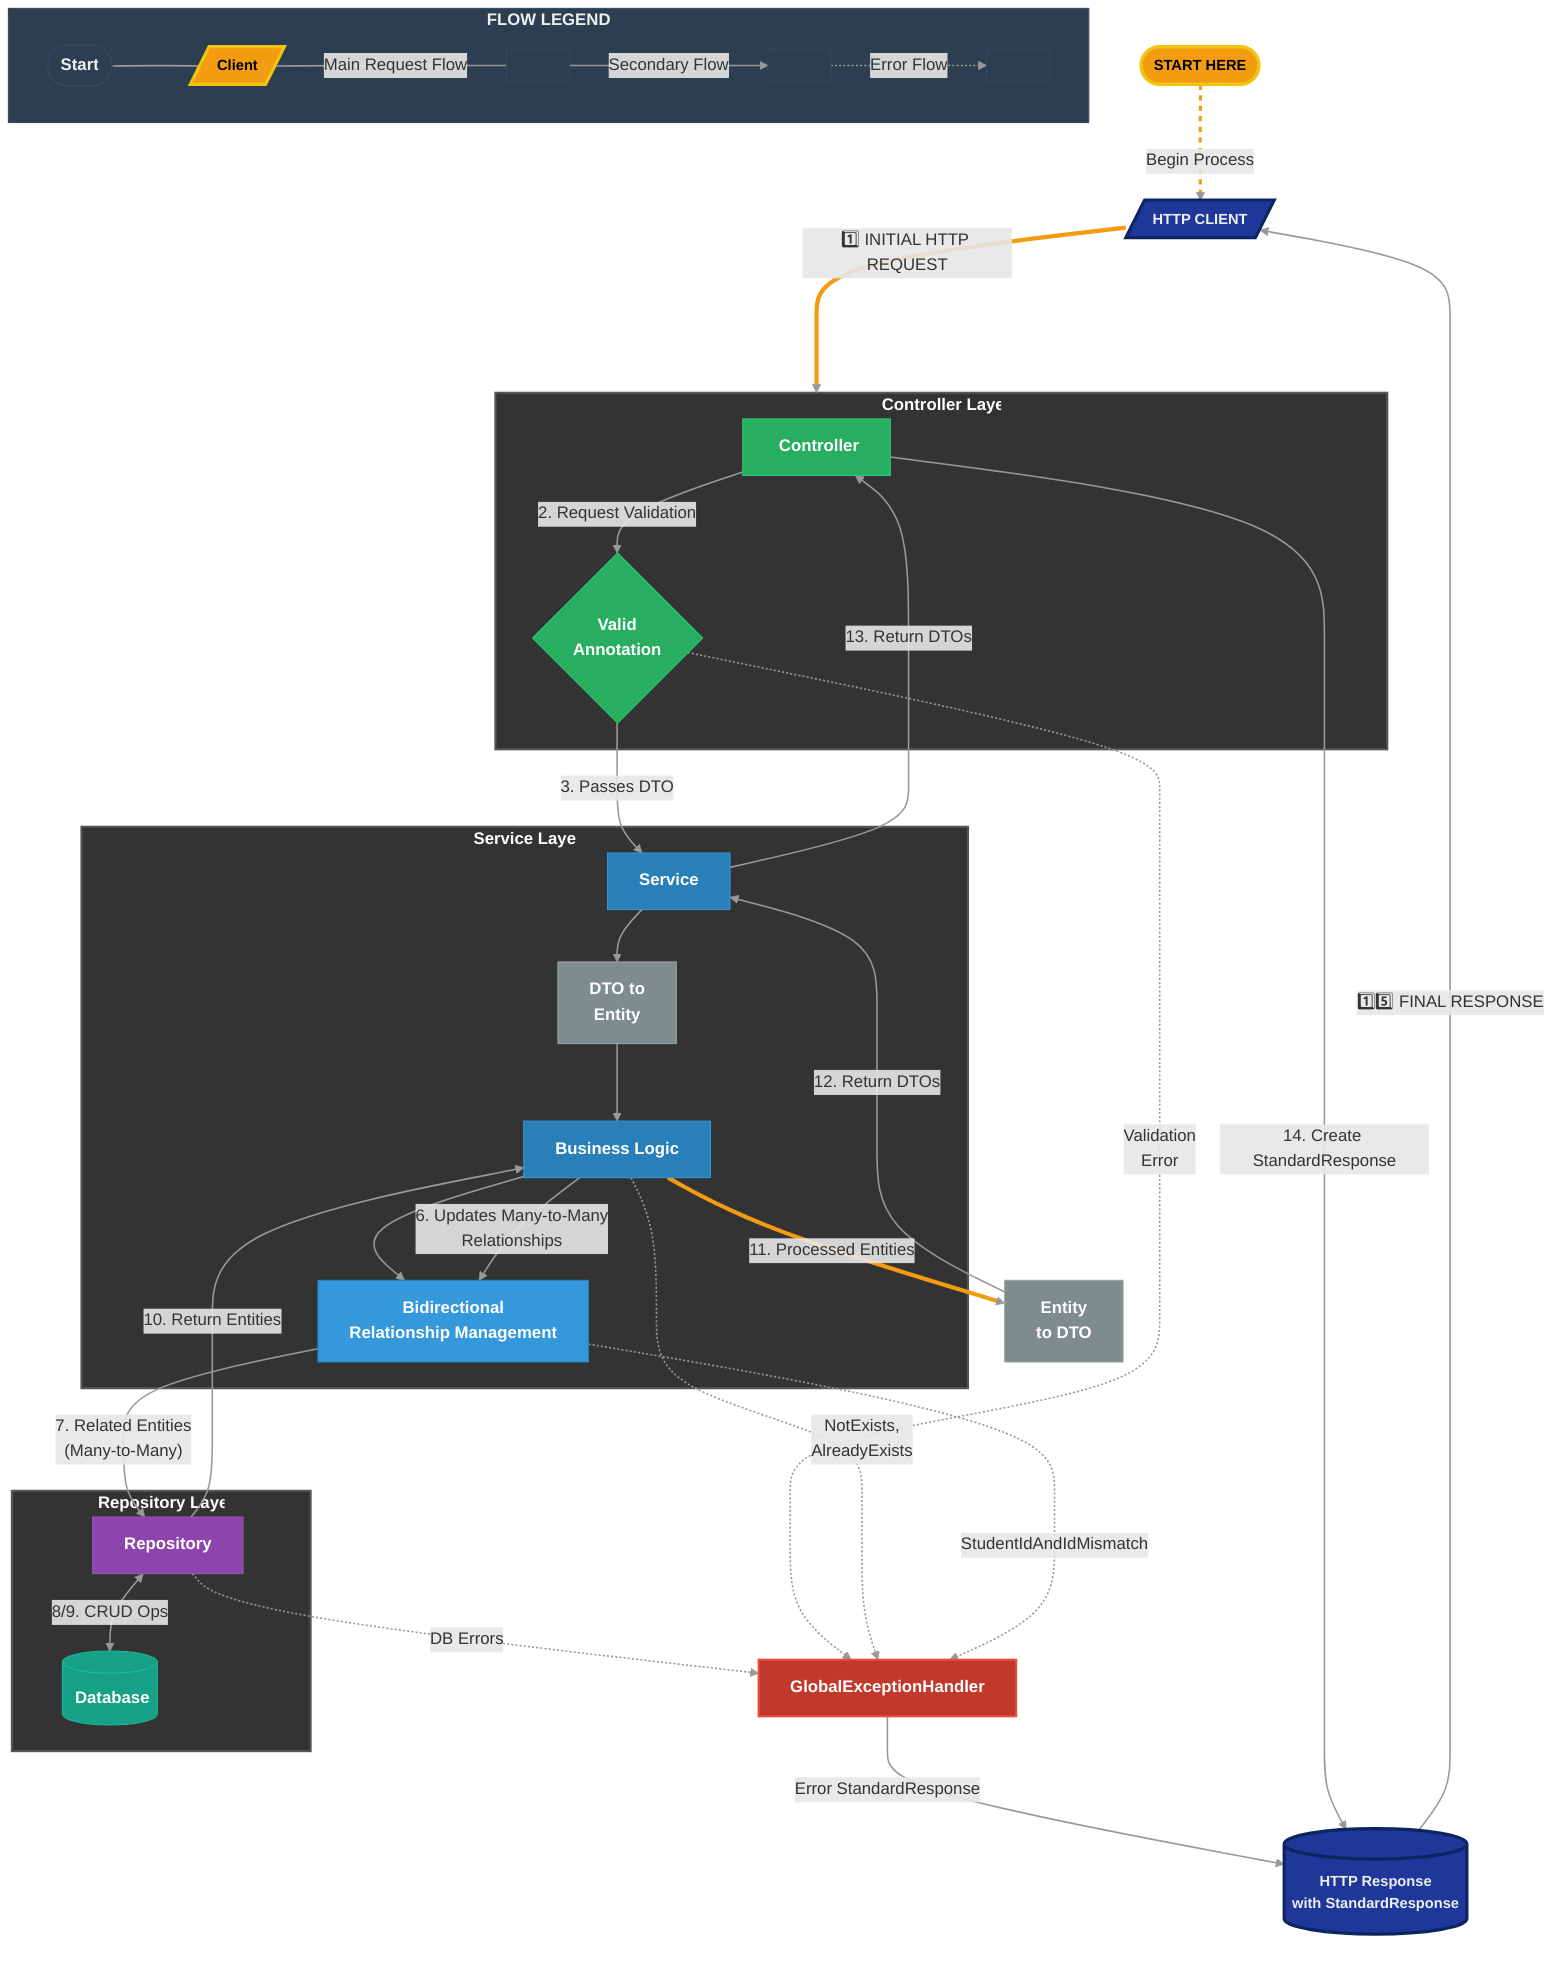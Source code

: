 flowchart TB
%% Enhanced with clear starting point and bidirectional relationship handling

%% START MARK and CLIENT with distinctive styling
    Start([" START HERE"]) -.->|Begin Process| Client
    Client[/" HTTP CLIENT"/]

%% Bold, thick arrow from client to controller to emphasize the starting flow
    Client ===>|"1️⃣ INITIAL HTTP REQUEST"| ControllerLayer

%% Layer definitions with better spacing and organization
    subgraph ControllerLayer[" Controller Layer"]
        direction LR
        Controller["️ Controller"] -->|2. Request Validation| RequestValidation{" Valid\nAnnotation"}
    end

    subgraph ServiceLayer[" Service Layer"]
        direction LR
        Service[" Service"] --> Mapper1[" DTO to\nEntity"]
        Mapper1 --> ServiceLogic[" Business Logic"]
        ServiceLogic --> RelationshipManager[" Bidirectional\nRelationship Management"]
    end

    subgraph RepositoryLayer[" Repository Layer"]
        direction LR
        Repository[" Repository"] <--> |8/9. CRUD Ops| Database[("️ Database")]
    end

%% Central exception handler with prominent styling
    ExceptionHandler[" GlobalExceptionHandler"] -->|Error StandardResponse| Response

%% Main flow connections between layers with thicker lines
    RequestValidation ==>|3. Passes DTO| Service
    RequestValidation -.->|" Validation\nError"| ExceptionHandler
    RelationshipManager ==>|"7. Related Entities\n(Many-to-Many)"| Repository
    ServiceLogic -.->|" NotExists,\nAlreadyExists"| ExceptionHandler
    RelationshipManager -.->|" StudentIdAndIdMismatch"| ExceptionHandler
    Repository -.->|" DB Errors"| ExceptionHandler

%% Return path with different styling
    Repository ==>|10. Return Entities| ServiceLogic
    ServiceLogic ==>|11. Processed Entities| Mapper2[" Entity\nto DTO"]
    Mapper2 ==>|12. Return DTOs| Service
    Service ==>|13. Return DTOs| Controller

%% Final response path
    Controller ==>|14. Create StandardResponse| Response[(" HTTP Response\nwith StandardResponse")]
    Response ===>|"1️⃣5️⃣ FINAL RESPONSE"| Client

%% Relationship update flow
    ServiceLogic ==>|"6. Updates Many-to-Many\nRelationships"| RelationshipManager

%% Legend to clarify flow
subgraph Legend[" FLOW LEGEND"]
direction LR
Start1(["Start"]) --- Client1[/"Client"/]
Client1 ===|"Main Request Flow"| Step1[" "]
Step1 -->|"Secondary Flow"| Step2[" "]
Step2 -.->|"Error Flow"| End1[" "]
end

%% Improved styling
classDef default fill:#333,stroke:#666,stroke-width:1px,color:#fff,font-weight:bold
classDef client fill:#1e3799,stroke:#0c2461,stroke-width:3px,color:#ecf0f1,font-weight:bold,font-size:14px
classDef controller fill:#27ae60,stroke:#2ecc71,stroke-width:1px,color:#fff,font-weight:bold
classDef service fill:#2980b9,stroke:#3498db,stroke-width:1px,color:#fff,font-weight:bold
classDef repository fill:#8e44ad,stroke:#9b59b6,stroke-width:1px,color:#fff,font-weight:bold
classDef database fill:#16a085,stroke:#1abc9c,stroke-width:1px,color:#fff,font-weight:bold
classDef error fill:#c0392b,stroke:#e74c3c,stroke-width:2px,color:#fff,font-weight:bold
classDef mapper fill:#7f8c8d,stroke:#95a5a6,stroke-width:1px,color:#fff,font-weight:bold
classDef start fill:#f39c12,stroke:#f1c40f,stroke-width:3px,color:#000,font-weight:bold,font-size:14px
classDef legend fill:#2c3e50,stroke:#34495e,stroke-width:1px,color:#ecf0f1,font-weight:bold
classDef relationship fill:#3498db,stroke:#2980b9,stroke-width:1px,color:#fff,font-weight:bold

%% Apply styles
class Client,Response client
class Controller controller
class Service,ServiceLogic service
class Repository repository
class Database database
class Mapper1,Mapper2 mapper
class RequestValidation controller
class ExceptionHandler error
class Start,Client1 start
class Legend,Start1,Step1,Step2,End1 legend
class RelationshipManager relationship

%% Layer styling
style ControllerLayer fill:#333333,stroke:#555555,stroke-width:2px,color:#FFFFFF,font-weight:bold
style ServiceLayer fill:#333333,stroke:#555555,stroke-width:2px,color:#FFFFFF,font-weight:bold
style RepositoryLayer fill:#333333,stroke:#555555,stroke-width:2px,color:#FFFFFF,font-weight:bold

%% Link styling for emphasis
linkStyle default stroke-width:1.5px,fill:none,stroke:#999
linkStyle 0 stroke-width:3px,fill:none,stroke:#f39c12,stroke-dasharray: 5 5
linkStyle 1 stroke-width:4px,fill:none,stroke:#f39c12
linkStyle 15 stroke-width:4px,fill:none,stroke:#f39c12